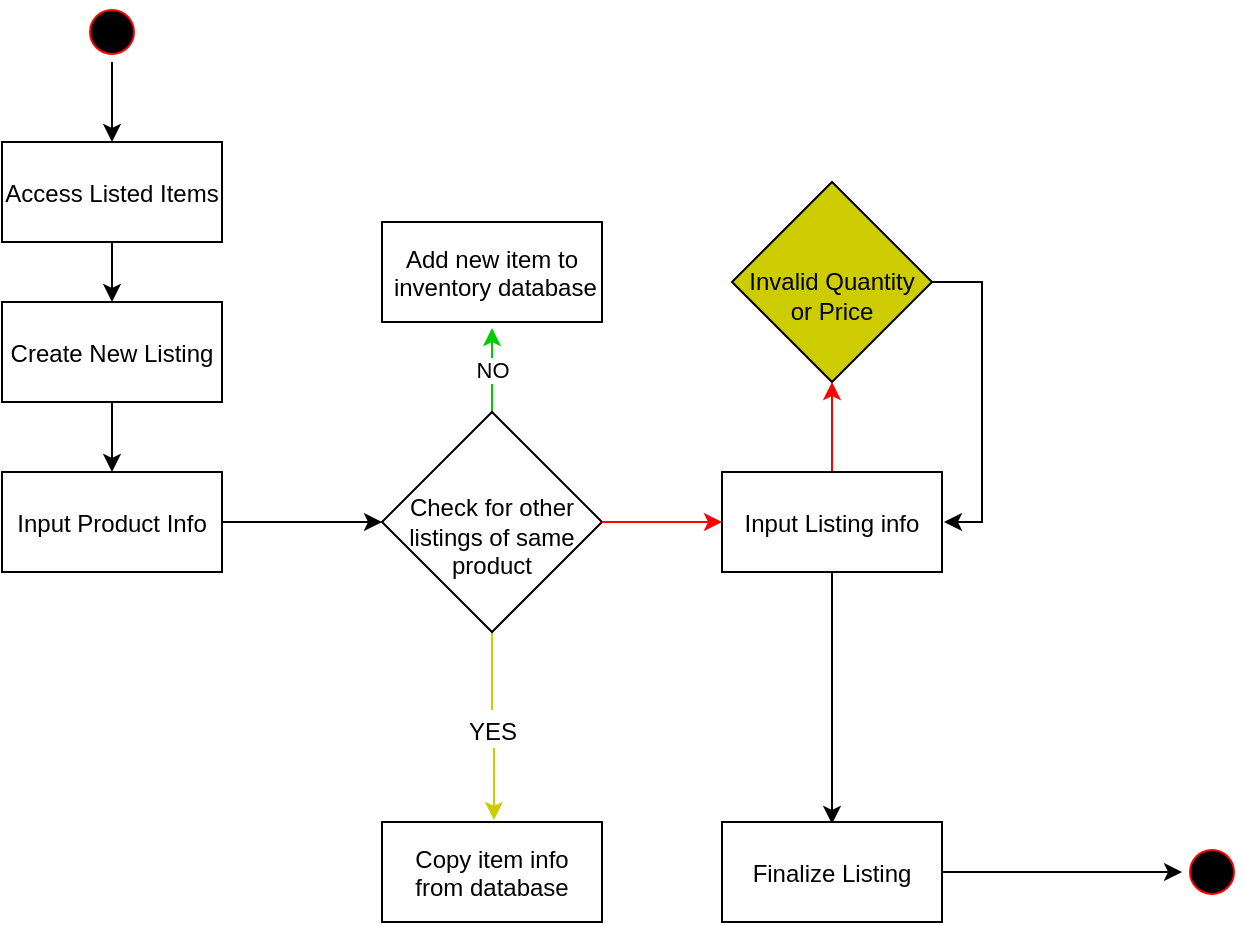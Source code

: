 <mxfile version="21.0.2" type="github">
  <diagram name="Page-1" id="x5ZLKTb9RCKDBkLMLuf5">
    <mxGraphModel dx="1231" dy="612" grid="1" gridSize="10" guides="1" tooltips="1" connect="1" arrows="1" fold="1" page="1" pageScale="1" pageWidth="3000" pageHeight="3000" math="0" shadow="0">
      <root>
        <mxCell id="0" />
        <mxCell id="1" parent="0" />
        <mxCell id="KxyoGD_ga8BzEu4N7mOD-27" value="" style="endArrow=classic;html=1;rounded=0;fontSize=16;exitX=0.5;exitY=1;exitDx=0;exitDy=0;entryX=0.5;entryY=0;entryDx=0;entryDy=0;" parent="1" source="KxyoGD_ga8BzEu4N7mOD-1" target="KxyoGD_ga8BzEu4N7mOD-3" edge="1">
          <mxGeometry width="50" height="50" relative="1" as="geometry">
            <mxPoint x="580" y="700" as="sourcePoint" />
            <mxPoint x="630" y="650" as="targetPoint" />
          </mxGeometry>
        </mxCell>
        <mxCell id="KxyoGD_ga8BzEu4N7mOD-12" value="" style="endArrow=classic;html=1;rounded=0;exitX=0.5;exitY=1;exitDx=0;exitDy=0;" parent="1" source="KxyoGD_ga8BzEu4N7mOD-3" target="KxyoGD_ga8BzEu4N7mOD-4" edge="1">
          <mxGeometry width="50" height="50" relative="1" as="geometry">
            <mxPoint x="360" y="350" as="sourcePoint" />
            <mxPoint x="410" y="300" as="targetPoint" />
          </mxGeometry>
        </mxCell>
        <mxCell id="KxyoGD_ga8BzEu4N7mOD-11" value="" style="endArrow=classic;html=1;rounded=0;exitX=1;exitY=0.5;exitDx=0;exitDy=0;entryX=0;entryY=0.5;entryDx=0;entryDy=0;" parent="1" source="KxyoGD_ga8BzEu4N7mOD-8" target="KxyoGD_ga8BzEu4N7mOD-5" edge="1">
          <mxGeometry width="50" height="50" relative="1" as="geometry">
            <mxPoint x="500" y="700" as="sourcePoint" />
            <mxPoint x="550" y="650" as="targetPoint" />
          </mxGeometry>
        </mxCell>
        <mxCell id="KxyoGD_ga8BzEu4N7mOD-13" value="" style="endArrow=classic;html=1;rounded=0;exitX=0.5;exitY=1;exitDx=0;exitDy=0;entryX=0.5;entryY=0;entryDx=0;entryDy=0;" parent="1" source="KxyoGD_ga8BzEu4N7mOD-4" target="KxyoGD_ga8BzEu4N7mOD-8" edge="1">
          <mxGeometry width="50" height="50" relative="1" as="geometry">
            <mxPoint x="360" y="440" as="sourcePoint" />
            <mxPoint x="410" y="390" as="targetPoint" />
          </mxGeometry>
        </mxCell>
        <mxCell id="KxyoGD_ga8BzEu4N7mOD-1" value="" style="ellipse;shape=startState;fillColor=#000000;strokeColor=#ff0000;" parent="1" vertex="1">
          <mxGeometry x="350" y="190" width="30" height="30" as="geometry" />
        </mxCell>
        <mxCell id="KxyoGD_ga8BzEu4N7mOD-3" value="Access Listed Items" style="" parent="1" vertex="1">
          <mxGeometry x="310" y="260" width="110" height="50" as="geometry" />
        </mxCell>
        <mxCell id="KxyoGD_ga8BzEu4N7mOD-4" value="Create New Listing" style="" parent="1" vertex="1">
          <mxGeometry x="310" y="340" width="110" height="50" as="geometry" />
        </mxCell>
        <mxCell id="KxyoGD_ga8BzEu4N7mOD-17" value="&lt;font style=&quot;font-size: 12px;&quot;&gt;YES&lt;/font&gt;" style="edgeStyle=orthogonalEdgeStyle;rounded=0;orthogonalLoop=1;jettySize=auto;html=1;fontSize=16;strokeColor=#CCCC00;entryX=0.509;entryY=-0.02;entryDx=0;entryDy=0;entryPerimeter=0;" parent="1" source="KxyoGD_ga8BzEu4N7mOD-5" target="KxyoGD_ga8BzEu4N7mOD-9" edge="1">
          <mxGeometry relative="1" as="geometry" />
        </mxCell>
        <mxCell id="AW8IPVEQHNutLo8pWSTY-1" value="NO" style="edgeStyle=orthogonalEdgeStyle;rounded=0;orthogonalLoop=1;jettySize=auto;html=1;entryX=0.5;entryY=1.06;entryDx=0;entryDy=0;entryPerimeter=0;strokeColor=#00CC00;" edge="1" parent="1" source="KxyoGD_ga8BzEu4N7mOD-5" target="KxyoGD_ga8BzEu4N7mOD-10">
          <mxGeometry relative="1" as="geometry" />
        </mxCell>
        <mxCell id="KxyoGD_ga8BzEu4N7mOD-5" value="&lt;div&gt;&lt;br&gt;&lt;/div&gt;&lt;div&gt;Check for other listings of same product&lt;/div&gt;" style="rhombus;whiteSpace=wrap;html=1;fillColor=rgb(255, 255, 255);" parent="1" vertex="1">
          <mxGeometry x="500" y="395" width="110" height="110" as="geometry" />
        </mxCell>
        <mxCell id="KxyoGD_ga8BzEu4N7mOD-8" value="Input Product Info" style="" parent="1" vertex="1">
          <mxGeometry x="310" y="425" width="110" height="50" as="geometry" />
        </mxCell>
        <mxCell id="KxyoGD_ga8BzEu4N7mOD-9" value="Copy item info&#xa;from database" style="" parent="1" vertex="1">
          <mxGeometry x="500" y="600" width="110" height="50" as="geometry" />
        </mxCell>
        <mxCell id="KxyoGD_ga8BzEu4N7mOD-10" value="Add new item to&#xa; inventory database" style="" parent="1" vertex="1">
          <mxGeometry x="500" y="300" width="110" height="50" as="geometry" />
        </mxCell>
        <mxCell id="AW8IPVEQHNutLo8pWSTY-2" style="edgeStyle=orthogonalEdgeStyle;rounded=0;orthogonalLoop=1;jettySize=auto;html=1;entryX=0.5;entryY=1;entryDx=0;entryDy=0;strokeColor=#FF0000;" edge="1" parent="1" source="KxyoGD_ga8BzEu4N7mOD-18" target="KxyoGD_ga8BzEu4N7mOD-22">
          <mxGeometry relative="1" as="geometry" />
        </mxCell>
        <mxCell id="AW8IPVEQHNutLo8pWSTY-6" value="" style="edgeStyle=orthogonalEdgeStyle;rounded=0;orthogonalLoop=1;jettySize=auto;html=1;entryX=0.5;entryY=0.02;entryDx=0;entryDy=0;entryPerimeter=0;" edge="1" parent="1" source="KxyoGD_ga8BzEu4N7mOD-18" target="AW8IPVEQHNutLo8pWSTY-5">
          <mxGeometry relative="1" as="geometry" />
        </mxCell>
        <mxCell id="KxyoGD_ga8BzEu4N7mOD-18" value="Input Listing info" style="" parent="1" vertex="1">
          <mxGeometry x="670" y="425" width="110" height="50" as="geometry" />
        </mxCell>
        <mxCell id="KxyoGD_ga8BzEu4N7mOD-19" value="" style="endArrow=classic;html=1;rounded=0;fontSize=16;exitX=1;exitY=0.5;exitDx=0;exitDy=0;strokeColor=#FF0000;" parent="1" source="KxyoGD_ga8BzEu4N7mOD-5" edge="1">
          <mxGeometry width="50" height="50" relative="1" as="geometry">
            <mxPoint x="700" y="700" as="sourcePoint" />
            <mxPoint x="670" y="450" as="targetPoint" />
          </mxGeometry>
        </mxCell>
        <mxCell id="AW8IPVEQHNutLo8pWSTY-3" style="edgeStyle=orthogonalEdgeStyle;rounded=0;orthogonalLoop=1;jettySize=auto;html=1;entryX=1.009;entryY=0.5;entryDx=0;entryDy=0;entryPerimeter=0;exitX=1;exitY=0.5;exitDx=0;exitDy=0;" edge="1" parent="1" source="KxyoGD_ga8BzEu4N7mOD-22" target="KxyoGD_ga8BzEu4N7mOD-18">
          <mxGeometry relative="1" as="geometry">
            <Array as="points">
              <mxPoint x="800" y="330" />
              <mxPoint x="800" y="450" />
            </Array>
          </mxGeometry>
        </mxCell>
        <mxCell id="KxyoGD_ga8BzEu4N7mOD-22" value="&lt;div&gt;&lt;br&gt;&lt;/div&gt;&lt;div&gt;Invalid Quantity &lt;br&gt;&lt;/div&gt;&lt;div&gt;or Price&lt;/div&gt;" style="rhombus;whiteSpace=wrap;html=1;fillColor=#CCCC00;strokeColor=#000000;" parent="1" vertex="1">
          <mxGeometry x="675" y="280" width="100" height="100" as="geometry" />
        </mxCell>
        <mxCell id="AW8IPVEQHNutLo8pWSTY-8" style="edgeStyle=orthogonalEdgeStyle;rounded=0;orthogonalLoop=1;jettySize=auto;html=1;entryX=0;entryY=0.5;entryDx=0;entryDy=0;" edge="1" parent="1" source="AW8IPVEQHNutLo8pWSTY-5" target="AW8IPVEQHNutLo8pWSTY-7">
          <mxGeometry relative="1" as="geometry" />
        </mxCell>
        <mxCell id="AW8IPVEQHNutLo8pWSTY-5" value="Finalize Listing" style="fillColor=rgb(255, 255, 255);strokeColor=rgb(0, 0, 0);fontColor=rgb(0, 0, 0);" vertex="1" parent="1">
          <mxGeometry x="670" y="600" width="110" height="50" as="geometry" />
        </mxCell>
        <mxCell id="AW8IPVEQHNutLo8pWSTY-7" value="" style="ellipse;shape=startState;fillColor=#000000;strokeColor=#ff0000;" vertex="1" parent="1">
          <mxGeometry x="900" y="610" width="30" height="30" as="geometry" />
        </mxCell>
      </root>
    </mxGraphModel>
  </diagram>
</mxfile>
